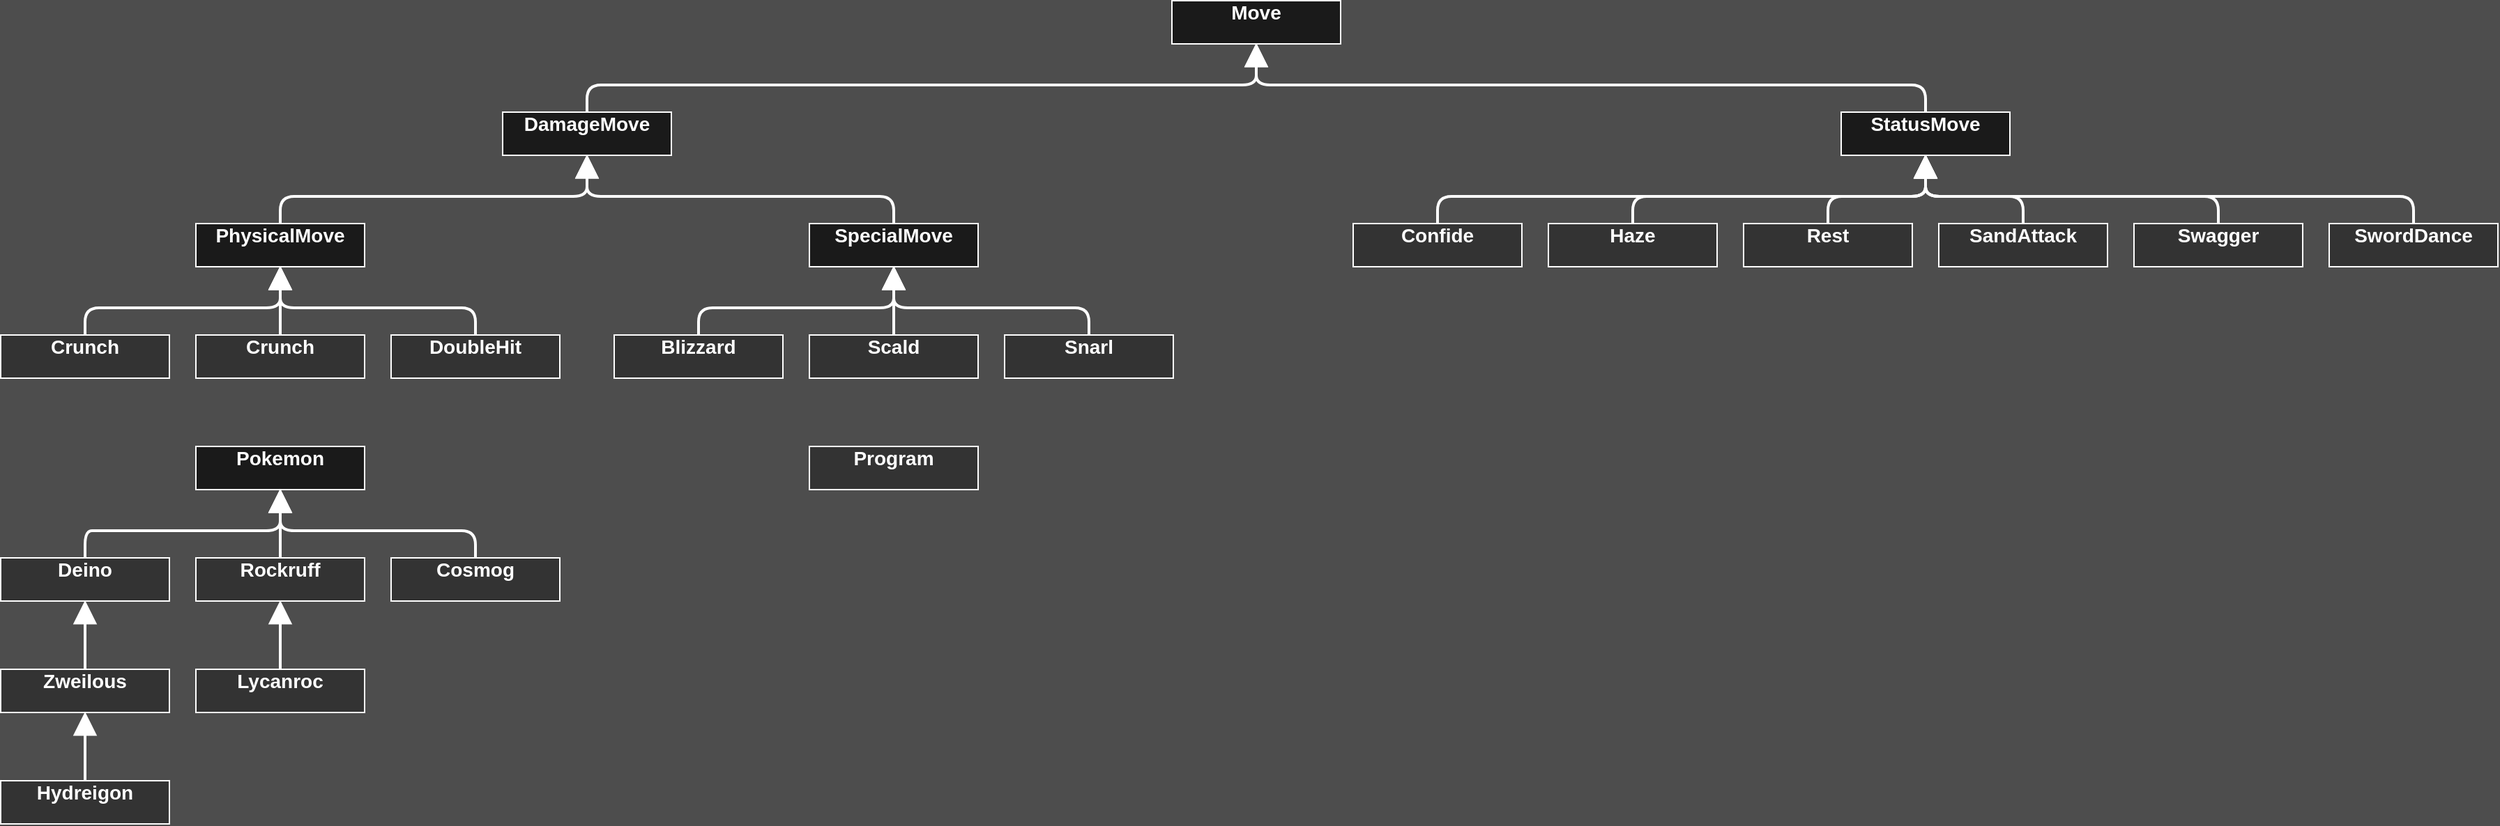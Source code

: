 <mxfile version="20.4.2" type="device"><diagram id="WCohB_7-QdmlkfLDebVT" name="Page-1"><mxGraphModel dx="2431" dy="1514" grid="0" gridSize="10" guides="1" tooltips="1" connect="1" arrows="1" fold="1" page="0" pageScale="1" pageWidth="850" pageHeight="1100" background="#4D4D4D" math="0" shadow="0"><root><mxCell id="0"/><mxCell id="1" parent="0"/><mxCell id="node4" value="SwordDance" style="verticalAlign=middle;align=center;overflow=fill;fontSize=14;fontFamily=Helvetica;html=1;rounded=0;shadow=0;comic=0;labelBackgroundColor=#333333;strokeWidth=2;fontStyle=1;labelPosition=center;verticalLabelPosition=middle;fontColor=#FFFFFF;sketch=0;strokeColor=#FFFFFF;" parent="1" vertex="1"><mxGeometry x="1310" y="80" width="120" height="30" as="geometry"/></mxCell><mxCell id="node14" value="Swagger" style="verticalAlign=middle;align=center;overflow=fill;fontSize=14;fontFamily=Helvetica;html=1;rounded=0;shadow=0;comic=0;labelBackgroundColor=#333333;strokeWidth=2;fontStyle=1;labelPosition=center;verticalLabelPosition=middle;fontColor=#FFFFFF;sketch=0;strokeColor=#FFFFFF;" parent="1" vertex="1"><mxGeometry x="1170" y="80" width="120" height="30" as="geometry"/></mxCell><mxCell id="node16" value="DoubleHit" style="verticalAlign=middle;align=center;overflow=fill;fontSize=14;fontFamily=Helvetica;html=1;rounded=0;shadow=0;comic=0;labelBackgroundColor=#333333;strokeWidth=2;fontStyle=1;labelPosition=center;verticalLabelPosition=middle;fontColor=#FFFFFF;sketch=0;strokeColor=#FFFFFF;" parent="1" vertex="1"><mxGeometry x="-80" y="160" width="120" height="30" as="geometry"/></mxCell><mxCell id="node3" value="&lt;div&gt;Blizzard&lt;/div&gt;&lt;div&gt;&lt;br&gt;&lt;/div&gt;" style="verticalAlign=middle;align=center;overflow=fill;fontSize=14;fontFamily=Helvetica;html=1;rounded=0;shadow=0;comic=0;labelBackgroundColor=#333333;strokeWidth=2;fontStyle=1;labelPosition=center;verticalLabelPosition=middle;fontColor=#FFFFFF;sketch=0;strokeColor=#FFFFFF;" parent="1" vertex="1"><mxGeometry x="80" y="160" width="120" height="30" as="geometry"/></mxCell><mxCell id="node15" value="&lt;div&gt;Confide&lt;/div&gt;" style="verticalAlign=middle;align=center;overflow=fill;fontSize=14;fontFamily=Helvetica;html=1;rounded=0;shadow=0;comic=0;labelBackgroundColor=#333333;strokeWidth=2;fontStyle=1;labelPosition=center;verticalLabelPosition=middle;fontColor=#FFFFFF;sketch=0;strokeColor=#FFFFFF;" parent="1" vertex="1"><mxGeometry x="610" y="80" width="120" height="30" as="geometry"/></mxCell><mxCell id="node19" value="&lt;div&gt;DamageMove&lt;/div&gt;&lt;div&gt;&lt;br&gt;&lt;/div&gt;" style="verticalAlign=middle;align=center;overflow=fill;fontSize=14;fontFamily=Helvetica;html=1;rounded=0;shadow=0;comic=0;labelBackgroundColor=#1A1A1A;strokeWidth=2;fontStyle=1;labelPosition=center;verticalLabelPosition=middle;fontColor=#FFFFFF;sketch=0;strokeColor=#FFFFFF;" parent="1" vertex="1"><mxGeometry width="120" height="30" as="geometry"/></mxCell><mxCell id="node0" value="&lt;div&gt;SandAttack&lt;/div&gt;&lt;div&gt;&lt;br&gt;&lt;/div&gt;" style="verticalAlign=middle;align=center;overflow=fill;fontSize=14;fontFamily=Helvetica;html=1;rounded=0;shadow=0;comic=0;labelBackgroundColor=#333333;strokeWidth=2;fontStyle=1;labelPosition=center;verticalLabelPosition=middle;fontColor=#FFFFFF;sketch=0;strokeColor=#FFFFFF;" parent="1" vertex="1"><mxGeometry x="1030" y="80" width="120" height="30" as="geometry"/></mxCell><mxCell id="node7" value="Snarl" style="verticalAlign=middle;align=center;overflow=fill;fontSize=14;fontFamily=Helvetica;html=1;rounded=0;shadow=0;comic=0;labelBackgroundColor=#333333;strokeWidth=2;fontStyle=1;labelPosition=center;verticalLabelPosition=middle;fontColor=#FFFFFF;sketch=0;strokeColor=#FFFFFF;" parent="1" vertex="1"><mxGeometry x="360" y="160" width="120" height="30" as="geometry"/></mxCell><mxCell id="node6" value="Cosmog" style="verticalAlign=middle;align=center;overflow=fill;fontSize=14;fontFamily=Helvetica;html=1;rounded=0;shadow=0;comic=0;labelBackgroundColor=#333333;strokeWidth=2;fontStyle=1;labelPosition=center;verticalLabelPosition=middle;fontColor=#FFFFFF;sketch=0;strokeColor=#FFFFFF;" parent="1" vertex="1"><mxGeometry x="-80" y="320" width="120" height="30" as="geometry"/></mxCell><mxCell id="node2" value="Lycanroc" style="verticalAlign=middle;align=center;overflow=fill;fontSize=14;fontFamily=Helvetica;html=1;rounded=0;shadow=0;comic=0;labelBackgroundColor=#333333;strokeWidth=2;fontStyle=1;labelPosition=center;verticalLabelPosition=middle;fontColor=#FFFFFF;sketch=0;strokeColor=#FFFFFF;" parent="1" vertex="1"><mxGeometry x="-220" y="400" width="120" height="30" as="geometry"/></mxCell><mxCell id="node11" value="Hydreigon" style="verticalAlign=middle;align=center;overflow=fill;fontSize=14;fontFamily=Helvetica;html=1;rounded=0;shadow=0;comic=0;labelBackgroundColor=#333333;strokeWidth=2;fontStyle=1;labelPosition=center;verticalLabelPosition=middle;fontColor=#FFFFFF;sketch=0;strokeColor=#FFFFFF;" parent="1" vertex="1"><mxGeometry x="-360" y="480" width="120" height="30" as="geometry"/></mxCell><mxCell id="node23" value="&lt;div style=&quot;font-size: 14px;&quot;&gt;Move&lt;/div&gt;" style="verticalAlign=middle;align=center;overflow=fill;fontSize=14;fontFamily=Helvetica;html=1;rounded=0;shadow=0;comic=0;labelBackgroundColor=#1A1A1A;strokeWidth=2;fontStyle=1;labelPosition=center;verticalLabelPosition=middle;fontColor=#FFFFFF;sketch=0;strokeColor=#FFFFFF;horizontal=1;" parent="1" vertex="1"><mxGeometry x="480" y="-80" width="120" height="30" as="geometry"/></mxCell><mxCell id="node8" value="Scald" style="verticalAlign=middle;align=center;overflow=fill;fontSize=14;fontFamily=Helvetica;html=1;rounded=0;shadow=0;comic=0;labelBackgroundColor=#333333;strokeWidth=2;fontStyle=1;labelPosition=center;verticalLabelPosition=middle;fontColor=#FFFFFF;sketch=0;strokeColor=#FFFFFF;" parent="1" vertex="1"><mxGeometry x="220" y="160" width="120" height="30" as="geometry"/></mxCell><mxCell id="node18" value="&lt;div&gt;PhysicalMove&lt;/div&gt;&lt;div&gt;&lt;br&gt;&lt;/div&gt;&lt;div&gt;&lt;br&gt;&lt;/div&gt;" style="verticalAlign=middle;align=center;overflow=fill;fontSize=14;fontFamily=Helvetica;html=1;rounded=0;shadow=0;comic=0;labelBackgroundColor=#1A1A1A;strokeWidth=2;fontStyle=1;labelPosition=center;verticalLabelPosition=middle;fontColor=#FFFFFF;sketch=0;strokeColor=#FFFFFF;" parent="1" vertex="1"><mxGeometry x="-220" y="80" width="120" height="30" as="geometry"/></mxCell><mxCell id="node10" value="Zweilous" style="verticalAlign=middle;align=center;overflow=fill;fontSize=14;fontFamily=Helvetica;html=1;rounded=0;shadow=0;comic=0;labelBackgroundColor=#333333;strokeWidth=2;fontStyle=1;labelPosition=center;verticalLabelPosition=middle;fontColor=#FFFFFF;sketch=0;strokeColor=#FFFFFF;" parent="1" vertex="1"><mxGeometry x="-360" y="400" width="120" height="30" as="geometry"/></mxCell><mxCell id="node13" value="&lt;div&gt;Crunch&lt;/div&gt;" style="verticalAlign=middle;align=center;overflow=fill;fontSize=14;fontFamily=Helvetica;html=1;rounded=0;shadow=0;comic=0;labelBackgroundColor=#333333;strokeWidth=2;fontStyle=1;labelPosition=center;verticalLabelPosition=middle;fontColor=#FFFFFF;sketch=0;strokeColor=#FFFFFF;" parent="1" vertex="1"><mxGeometry x="-220" y="160" width="120" height="30" as="geometry"/></mxCell><mxCell id="node22" value="&lt;div&gt;Pokemon&lt;/div&gt;" style="verticalAlign=middle;align=center;overflow=fill;fontSize=14;fontFamily=Helvetica;html=1;rounded=0;shadow=0;comic=0;labelBackgroundColor=#1A1A1A;strokeWidth=2;fontStyle=1;labelPosition=center;verticalLabelPosition=middle;fontColor=#FFFFFF;sketch=0;strokeColor=#FFFFFF;" parent="1" vertex="1"><mxGeometry x="-220" y="240" width="120" height="30" as="geometry"/></mxCell><mxCell id="node12" value="&lt;div&gt;Program&lt;/div&gt;" style="verticalAlign=middle;align=center;overflow=fill;fontSize=14;fontFamily=Helvetica;html=1;rounded=0;shadow=0;comic=0;labelBackgroundColor=#333333;strokeWidth=2;fontStyle=1;labelPosition=center;verticalLabelPosition=middle;fontColor=#FFFFFF;sketch=0;strokeColor=#FFFFFF;" parent="1" vertex="1"><mxGeometry x="220" y="240" width="120" height="30" as="geometry"/></mxCell><mxCell id="node5" value="Rockruff" style="verticalAlign=middle;align=center;overflow=fill;fontSize=14;fontFamily=Helvetica;html=1;rounded=0;shadow=0;comic=0;labelBackgroundColor=#333333;strokeWidth=2;fontStyle=1;labelPosition=center;verticalLabelPosition=middle;fontColor=#FFFFFF;sketch=0;strokeColor=#FFFFFF;" parent="1" vertex="1"><mxGeometry x="-220" y="320" width="120" height="30" as="geometry"/></mxCell><mxCell id="node20" value="&lt;div&gt;SpecialMove&lt;/div&gt;&lt;div&gt;&lt;br&gt;&lt;/div&gt;" style="verticalAlign=middle;align=center;overflow=fill;fontSize=14;fontFamily=Helvetica;html=1;rounded=0;shadow=0;comic=0;labelBackgroundColor=#1A1A1A;strokeWidth=2;fontStyle=1;labelPosition=center;verticalLabelPosition=middle;fontColor=#FFFFFF;sketch=0;strokeColor=#FFFFFF;" parent="1" vertex="1"><mxGeometry x="220" y="80" width="120" height="30" as="geometry"/></mxCell><mxCell id="node21" value="StatusMove" style="verticalAlign=middle;align=center;overflow=fill;fontSize=14;fontFamily=Helvetica;html=1;rounded=0;shadow=0;comic=0;labelBackgroundColor=#1A1A1A;strokeWidth=2;fontStyle=1;labelPosition=center;verticalLabelPosition=middle;fontColor=#FFFFFF;sketch=0;strokeColor=#FFFFFF;" parent="1" vertex="1"><mxGeometry x="960" width="120" height="30" as="geometry"/></mxCell><mxCell id="node17" value="Deino" style="verticalAlign=middle;align=center;overflow=fill;fontSize=14;fontFamily=Helvetica;html=1;rounded=0;shadow=0;comic=0;labelBackgroundColor=#333333;strokeWidth=2;fontStyle=1;labelPosition=center;verticalLabelPosition=middle;fontColor=#FFFFFF;sketch=0;strokeColor=#FFFFFF;" parent="1" vertex="1"><mxGeometry x="-360" y="320" width="120" height="30" as="geometry"/></mxCell><mxCell id="node1" value="Haze" style="verticalAlign=middle;align=center;overflow=fill;fontSize=14;fontFamily=Helvetica;html=1;rounded=0;shadow=0;comic=0;labelBackgroundColor=#333333;strokeWidth=2;fontStyle=1;labelPosition=center;verticalLabelPosition=middle;fontColor=#FFFFFF;sketch=0;strokeColor=#FFFFFF;" parent="1" vertex="1"><mxGeometry x="750" y="80" width="120" height="30" as="geometry"/></mxCell><mxCell id="node9" value="Rest" style="verticalAlign=middle;align=center;overflow=fill;fontSize=14;fontFamily=Helvetica;html=1;rounded=0;shadow=0;comic=0;labelBackgroundColor=#333333;strokeWidth=2;fontStyle=1;labelPosition=center;verticalLabelPosition=middle;fontColor=#FFFFFF;sketch=0;strokeColor=#FFFFFF;" parent="1" vertex="1"><mxGeometry x="890" y="80" width="120" height="30" as="geometry"/></mxCell><mxCell id="edge20" value="" style="html=1;rounded=1;edgeStyle=orthogonalEdgeStyle;dashed=0;startArrow=none;endArrow=block;endSize=12;strokeColor=#FFFFFF;exitX=0.500;exitY=0.002;exitDx=0;exitDy=0;entryX=0.500;entryY=1.002;entryDx=0;entryDy=0;fontStyle=1;align=center;verticalAlign=middle;labelPosition=center;verticalLabelPosition=middle;labelBackgroundColor=#333333;fontColor=#FFFFFF;sketch=0;strokeWidth=2;" parent="1" source="node4" target="node21" edge="1"><mxGeometry width="50" height="50" relative="1" as="geometry"><Array as="points"><mxPoint x="1370" y="60"/><mxPoint x="1020" y="60"/></Array></mxGeometry></mxCell><mxCell id="edge19" value="" style="html=1;rounded=1;edgeStyle=orthogonalEdgeStyle;dashed=0;startArrow=none;endArrow=block;endSize=12;strokeColor=#FFFFFF;exitX=0.500;exitY=0.002;exitDx=0;exitDy=0;entryX=0.500;entryY=1.002;entryDx=0;entryDy=0;fontStyle=1;align=center;verticalAlign=middle;labelPosition=center;verticalLabelPosition=middle;labelBackgroundColor=#333333;fontColor=#FFFFFF;sketch=0;strokeWidth=2;" parent="1" source="node14" target="node21" edge="1"><mxGeometry width="50" height="50" relative="1" as="geometry"><Array as="points"><mxPoint x="1230" y="60"/><mxPoint x="1020" y="60"/></Array></mxGeometry></mxCell><mxCell id="edge12" value="" style="html=1;rounded=1;edgeStyle=orthogonalEdgeStyle;dashed=0;startArrow=none;endArrow=block;endSize=12;strokeColor=#FFFFFF;exitX=0.500;exitY=0.002;exitDx=0;exitDy=0;entryX=0.500;entryY=1.002;entryDx=0;entryDy=0;fontStyle=1;align=center;verticalAlign=middle;labelPosition=center;verticalLabelPosition=middle;labelBackgroundColor=#333333;fontColor=#FFFFFF;sketch=0;strokeWidth=2;" parent="1" source="node16" target="node18" edge="1"><mxGeometry width="50" height="50" relative="1" as="geometry"><Array as="points"><mxPoint x="-20" y="140"/><mxPoint x="-160" y="140"/></Array></mxGeometry></mxCell><mxCell id="edge6" value="" style="html=1;rounded=1;edgeStyle=orthogonalEdgeStyle;dashed=0;startArrow=none;endArrow=block;endSize=12;strokeColor=#FFFFFF;exitX=0.500;exitY=0.002;exitDx=0;exitDy=0;entryX=0.500;entryY=1.002;entryDx=0;entryDy=0;fontStyle=1;align=center;verticalAlign=middle;labelPosition=center;verticalLabelPosition=middle;labelBackgroundColor=#333333;fontColor=#FFFFFF;sketch=0;strokeWidth=2;" parent="1" source="node3" target="node20" edge="1"><mxGeometry width="50" height="50" relative="1" as="geometry"><Array as="points"><mxPoint x="140" y="140"/><mxPoint x="280" y="140"/></Array></mxGeometry></mxCell><mxCell id="edge3" value="" style="html=1;rounded=1;edgeStyle=orthogonalEdgeStyle;dashed=0;startArrow=none;endArrow=block;endSize=12;strokeColor=#FFFFFF;exitX=0.500;exitY=0.002;exitDx=0;exitDy=0;entryX=0.500;entryY=1.002;entryDx=0;entryDy=0;fontStyle=1;align=center;verticalAlign=middle;labelPosition=center;verticalLabelPosition=middle;labelBackgroundColor=#333333;fontColor=#FFFFFF;sketch=0;strokeWidth=2;" parent="1" source="node15" target="node21" edge="1"><mxGeometry width="50" height="50" relative="1" as="geometry"><Array as="points"><mxPoint x="670" y="60"/><mxPoint x="1020" y="60"/></Array></mxGeometry></mxCell><mxCell id="edge11" value="" style="html=1;rounded=1;edgeStyle=orthogonalEdgeStyle;dashed=0;startArrow=none;endArrow=block;endSize=12;strokeColor=#FFFFFF;exitX=0.500;exitY=0.002;exitDx=0;exitDy=0;entryX=0.500;entryY=1.002;entryDx=0;entryDy=0;fontStyle=1;align=center;verticalAlign=middle;labelPosition=center;verticalLabelPosition=middle;labelBackgroundColor=#333333;fontColor=#FFFFFF;sketch=0;strokeWidth=2;" parent="1" source="node19" target="node23" edge="1"><mxGeometry width="50" height="50" relative="1" as="geometry"><Array as="points"><mxPoint x="60" y="-20"/><mxPoint x="540" y="-20"/></Array></mxGeometry></mxCell><mxCell id="edge15" value="" style="html=1;rounded=1;edgeStyle=orthogonalEdgeStyle;dashed=0;startArrow=none;endArrow=block;endSize=12;strokeColor=#FFFFFF;exitX=0.500;exitY=0.002;exitDx=0;exitDy=0;entryX=0.500;entryY=1.002;entryDx=0;entryDy=0;fontStyle=1;align=center;verticalAlign=middle;labelPosition=center;verticalLabelPosition=middle;labelBackgroundColor=#333333;fontColor=#FFFFFF;sketch=0;strokeWidth=2;" parent="1" source="node0" target="node21" edge="1"><mxGeometry width="50" height="50" relative="1" as="geometry"><Array as="points"><mxPoint x="1090" y="60"/><mxPoint x="1020" y="60"/></Array></mxGeometry></mxCell><mxCell id="edge18" value="" style="html=1;rounded=1;edgeStyle=orthogonalEdgeStyle;dashed=0;startArrow=none;endArrow=block;endSize=12;strokeColor=#FFFFFF;exitX=0.500;exitY=0.002;exitDx=0;exitDy=0;entryX=0.500;entryY=1.002;entryDx=0;entryDy=0;fontStyle=1;align=center;verticalAlign=middle;labelPosition=center;verticalLabelPosition=middle;labelBackgroundColor=#333333;fontColor=#FFFFFF;sketch=0;strokeWidth=2;" parent="1" source="node7" target="node20" edge="1"><mxGeometry width="50" height="50" relative="1" as="geometry"><Array as="points"><mxPoint x="420" y="140"/><mxPoint x="280" y="140"/></Array></mxGeometry></mxCell><mxCell id="edge17" value="" style="html=1;rounded=1;edgeStyle=orthogonalEdgeStyle;dashed=0;startArrow=none;endArrow=block;endSize=12;strokeColor=#FFFFFF;exitX=0.500;exitY=0.002;exitDx=0;exitDy=0;entryX=0.500;entryY=1.002;entryDx=0;entryDy=0;fontStyle=1;align=center;verticalAlign=middle;labelPosition=center;verticalLabelPosition=middle;labelBackgroundColor=#333333;fontColor=#FFFFFF;sketch=0;strokeWidth=2;" parent="1" source="node6" target="node22" edge="1"><mxGeometry width="50" height="50" relative="1" as="geometry"><Array as="points"><mxPoint x="-20" y="300"/><mxPoint x="-160" y="300"/></Array></mxGeometry></mxCell><mxCell id="edge1" value="" style="html=1;rounded=1;edgeStyle=orthogonalEdgeStyle;dashed=0;startArrow=none;endArrow=block;endSize=12;strokeColor=#FFFFFF;exitX=0.500;exitY=0.002;exitDx=0;exitDy=0;entryX=0.500;entryY=1.002;entryDx=0;entryDy=0;fontStyle=1;align=center;verticalAlign=middle;labelPosition=center;verticalLabelPosition=middle;labelBackgroundColor=#333333;fontColor=#FFFFFF;sketch=0;strokeWidth=2;" parent="1" source="node2" target="node5" edge="1"><mxGeometry width="50" height="50" relative="1" as="geometry"><Array as="points"/></mxGeometry></mxCell><mxCell id="edge2" value="" style="html=1;rounded=1;edgeStyle=orthogonalEdgeStyle;dashed=0;startArrow=none;endArrow=block;endSize=12;strokeColor=#FFFFFF;exitX=0.500;exitY=0.002;exitDx=0;exitDy=0;entryX=0.500;entryY=1.002;entryDx=0;entryDy=0;fontStyle=1;align=center;verticalAlign=middle;labelPosition=center;verticalLabelPosition=middle;labelBackgroundColor=#333333;fontColor=#FFFFFF;sketch=0;strokeWidth=2;" parent="1" source="node11" target="node10" edge="1"><mxGeometry width="50" height="50" relative="1" as="geometry"><Array as="points"/></mxGeometry></mxCell><mxCell id="edge13" value="" style="html=1;rounded=1;edgeStyle=orthogonalEdgeStyle;dashed=0;startArrow=none;endArrow=block;endSize=12;strokeColor=#FFFFFF;exitX=0.500;exitY=0.002;exitDx=0;exitDy=0;entryX=0.500;entryY=1.002;entryDx=0;entryDy=0;fontStyle=1;align=center;verticalAlign=middle;labelPosition=center;verticalLabelPosition=middle;labelBackgroundColor=#333333;fontColor=#FFFFFF;sketch=0;strokeWidth=2;" parent="1" source="node8" target="node20" edge="1"><mxGeometry width="50" height="50" relative="1" as="geometry"><Array as="points"><mxPoint x="280" y="140"/><mxPoint x="280" y="140"/></Array></mxGeometry></mxCell><mxCell id="edge8" value="" style="html=1;rounded=1;edgeStyle=orthogonalEdgeStyle;dashed=0;startArrow=none;endArrow=block;endSize=12;strokeColor=#FFFFFF;exitX=0.500;exitY=0.002;exitDx=0;exitDy=0;entryX=0.500;entryY=1.002;entryDx=0;entryDy=0;fontStyle=1;align=center;verticalAlign=middle;labelPosition=center;verticalLabelPosition=middle;labelBackgroundColor=#333333;fontColor=#FFFFFF;sketch=0;strokeWidth=2;" parent="1" source="node18" target="node19" edge="1"><mxGeometry width="50" height="50" relative="1" as="geometry"><Array as="points"><mxPoint x="-160" y="60"/><mxPoint x="60" y="60"/></Array></mxGeometry></mxCell><mxCell id="edge0" value="" style="html=1;rounded=1;edgeStyle=orthogonalEdgeStyle;dashed=0;startArrow=none;endArrow=block;endSize=12;strokeColor=#FFFFFF;exitX=0.500;exitY=0.002;exitDx=0;exitDy=0;entryX=0.500;entryY=1.002;entryDx=0;entryDy=0;fontStyle=1;align=center;verticalAlign=middle;labelPosition=center;verticalLabelPosition=middle;labelBackgroundColor=#333333;fontColor=#FFFFFF;sketch=0;strokeWidth=2;" parent="1" source="node10" target="node17" edge="1"><mxGeometry width="50" height="50" relative="1" as="geometry"><Array as="points"/></mxGeometry></mxCell><mxCell id="edge9" value="" style="html=1;rounded=1;edgeStyle=orthogonalEdgeStyle;dashed=0;startArrow=none;endArrow=block;endSize=12;strokeColor=#FFFFFF;exitX=0.500;exitY=0.002;exitDx=0;exitDy=0;entryX=0.500;entryY=1.002;entryDx=0;entryDy=0;fontStyle=1;align=center;verticalAlign=middle;labelPosition=center;verticalLabelPosition=middle;labelBackgroundColor=#333333;fontColor=#FFFFFF;sketch=0;strokeWidth=2;" parent="1" source="node13" target="node18" edge="1"><mxGeometry width="50" height="50" relative="1" as="geometry"><Array as="points"><mxPoint x="-160" y="110"/></Array></mxGeometry></mxCell><mxCell id="edge14" value="" style="html=1;rounded=1;edgeStyle=orthogonalEdgeStyle;dashed=0;startArrow=none;endArrow=block;endSize=12;strokeColor=#FFFFFF;exitX=0.500;exitY=0.002;exitDx=0;exitDy=0;entryX=0.500;entryY=1.002;entryDx=0;entryDy=0;fontStyle=1;align=center;verticalAlign=middle;labelPosition=center;verticalLabelPosition=middle;labelBackgroundColor=#333333;fontColor=#FFFFFF;sketch=0;strokeWidth=2;" parent="1" source="node5" target="node22" edge="1"><mxGeometry width="50" height="50" relative="1" as="geometry"><Array as="points"/></mxGeometry></mxCell><mxCell id="edge16" value="" style="html=1;rounded=1;edgeStyle=orthogonalEdgeStyle;dashed=0;startArrow=none;endArrow=block;endSize=12;strokeColor=#FFFFFF;exitX=0.500;exitY=0.002;exitDx=0;exitDy=0;entryX=0.500;entryY=1.002;entryDx=0;entryDy=0;fontStyle=1;align=center;verticalAlign=middle;labelPosition=center;verticalLabelPosition=middle;labelBackgroundColor=#333333;fontColor=#FFFFFF;sketch=0;strokeWidth=2;" parent="1" source="node20" target="node19" edge="1"><mxGeometry width="50" height="50" relative="1" as="geometry"><Array as="points"><mxPoint x="280" y="60"/><mxPoint x="60" y="60"/></Array></mxGeometry></mxCell><mxCell id="edge7" value="" style="html=1;rounded=1;edgeStyle=orthogonalEdgeStyle;dashed=0;startArrow=none;endArrow=block;endSize=12;strokeColor=#FFFFFF;exitX=0.500;exitY=0.002;exitDx=0;exitDy=0;entryX=0.500;entryY=1.002;entryDx=0;entryDy=0;fontStyle=1;align=center;verticalAlign=middle;labelPosition=center;verticalLabelPosition=middle;labelBackgroundColor=#333333;fontColor=#FFFFFF;sketch=0;strokeWidth=2;" parent="1" source="node21" target="node23" edge="1"><mxGeometry width="50" height="50" relative="1" as="geometry"><Array as="points"><mxPoint x="1020" y="-20"/><mxPoint x="540" y="-20"/></Array></mxGeometry></mxCell><mxCell id="edge4" value="" style="html=1;rounded=1;edgeStyle=orthogonalEdgeStyle;dashed=0;startArrow=none;endArrow=block;endSize=12;strokeColor=#FFFFFF;exitX=0.500;exitY=0.002;exitDx=0;exitDy=0;entryX=0.500;entryY=1.002;entryDx=0;entryDy=0;fontStyle=1;align=center;verticalAlign=middle;labelPosition=center;verticalLabelPosition=middle;labelBackgroundColor=#333333;fontColor=#FFFFFF;sketch=0;strokeWidth=2;" parent="1" source="node17" target="node22" edge="1"><mxGeometry width="50" height="50" relative="1" as="geometry"><Array as="points"><mxPoint x="-290" y="300"/><mxPoint x="-150" y="300"/></Array></mxGeometry></mxCell><mxCell id="edge5" value="" style="html=1;rounded=1;edgeStyle=orthogonalEdgeStyle;dashed=0;startArrow=none;endArrow=block;endSize=12;strokeColor=#FFFFFF;exitX=0.500;exitY=0.002;exitDx=0;exitDy=0;entryX=0.500;entryY=1.002;entryDx=0;entryDy=0;fontStyle=1;align=center;verticalAlign=middle;labelPosition=center;verticalLabelPosition=middle;labelBackgroundColor=#333333;fontColor=#FFFFFF;sketch=0;strokeWidth=2;" parent="1" source="node1" target="node21" edge="1"><mxGeometry width="50" height="50" relative="1" as="geometry"><Array as="points"><mxPoint x="810" y="60"/><mxPoint x="1020" y="60"/></Array></mxGeometry></mxCell><mxCell id="edge10" value="" style="html=1;rounded=1;edgeStyle=orthogonalEdgeStyle;dashed=0;startArrow=none;endArrow=block;endSize=12;strokeColor=#FFFFFF;exitX=0.500;exitY=0.002;exitDx=0;exitDy=0;entryX=0.500;entryY=1.002;entryDx=0;entryDy=0;fontStyle=1;align=center;verticalAlign=middle;labelPosition=center;verticalLabelPosition=middle;labelBackgroundColor=#333333;fontColor=#FFFFFF;sketch=0;strokeWidth=2;" parent="1" source="node9" target="node21" edge="1"><mxGeometry width="50" height="50" relative="1" as="geometry"><Array as="points"><mxPoint x="950" y="60"/><mxPoint x="1020" y="60"/></Array></mxGeometry></mxCell><mxCell id="VefhUpyxGz33wAUYdDls-1" value="&lt;div&gt;Crunch&lt;/div&gt;" style="verticalAlign=middle;align=center;overflow=fill;fontSize=14;fontFamily=Helvetica;html=1;rounded=0;shadow=0;comic=0;labelBackgroundColor=#333333;strokeWidth=2;fontStyle=1;labelPosition=center;verticalLabelPosition=middle;fontColor=#FFFFFF;sketch=0;strokeColor=#FFFFFF;" vertex="1" parent="1"><mxGeometry x="-360" y="160" width="120" height="30" as="geometry"/></mxCell><mxCell id="VefhUpyxGz33wAUYdDls-3" value="" style="html=1;rounded=1;edgeStyle=orthogonalEdgeStyle;dashed=0;startArrow=none;endArrow=block;endSize=12;strokeColor=#FFFFFF;exitX=0.5;exitY=0;exitDx=0;exitDy=0;entryX=0.5;entryY=1;entryDx=0;entryDy=0;fontStyle=1;align=center;verticalAlign=middle;labelPosition=center;verticalLabelPosition=middle;labelBackgroundColor=#333333;fontColor=#FFFFFF;sketch=0;strokeWidth=2;" edge="1" parent="1" source="VefhUpyxGz33wAUYdDls-1" target="node18"><mxGeometry width="50" height="50" relative="1" as="geometry"><Array as="points"><mxPoint x="-300" y="140"/><mxPoint x="-160" y="140"/></Array><mxPoint x="3" y="160" as="sourcePoint"/><mxPoint x="-170" y="120" as="targetPoint"/></mxGeometry></mxCell></root></mxGraphModel></diagram></mxfile>